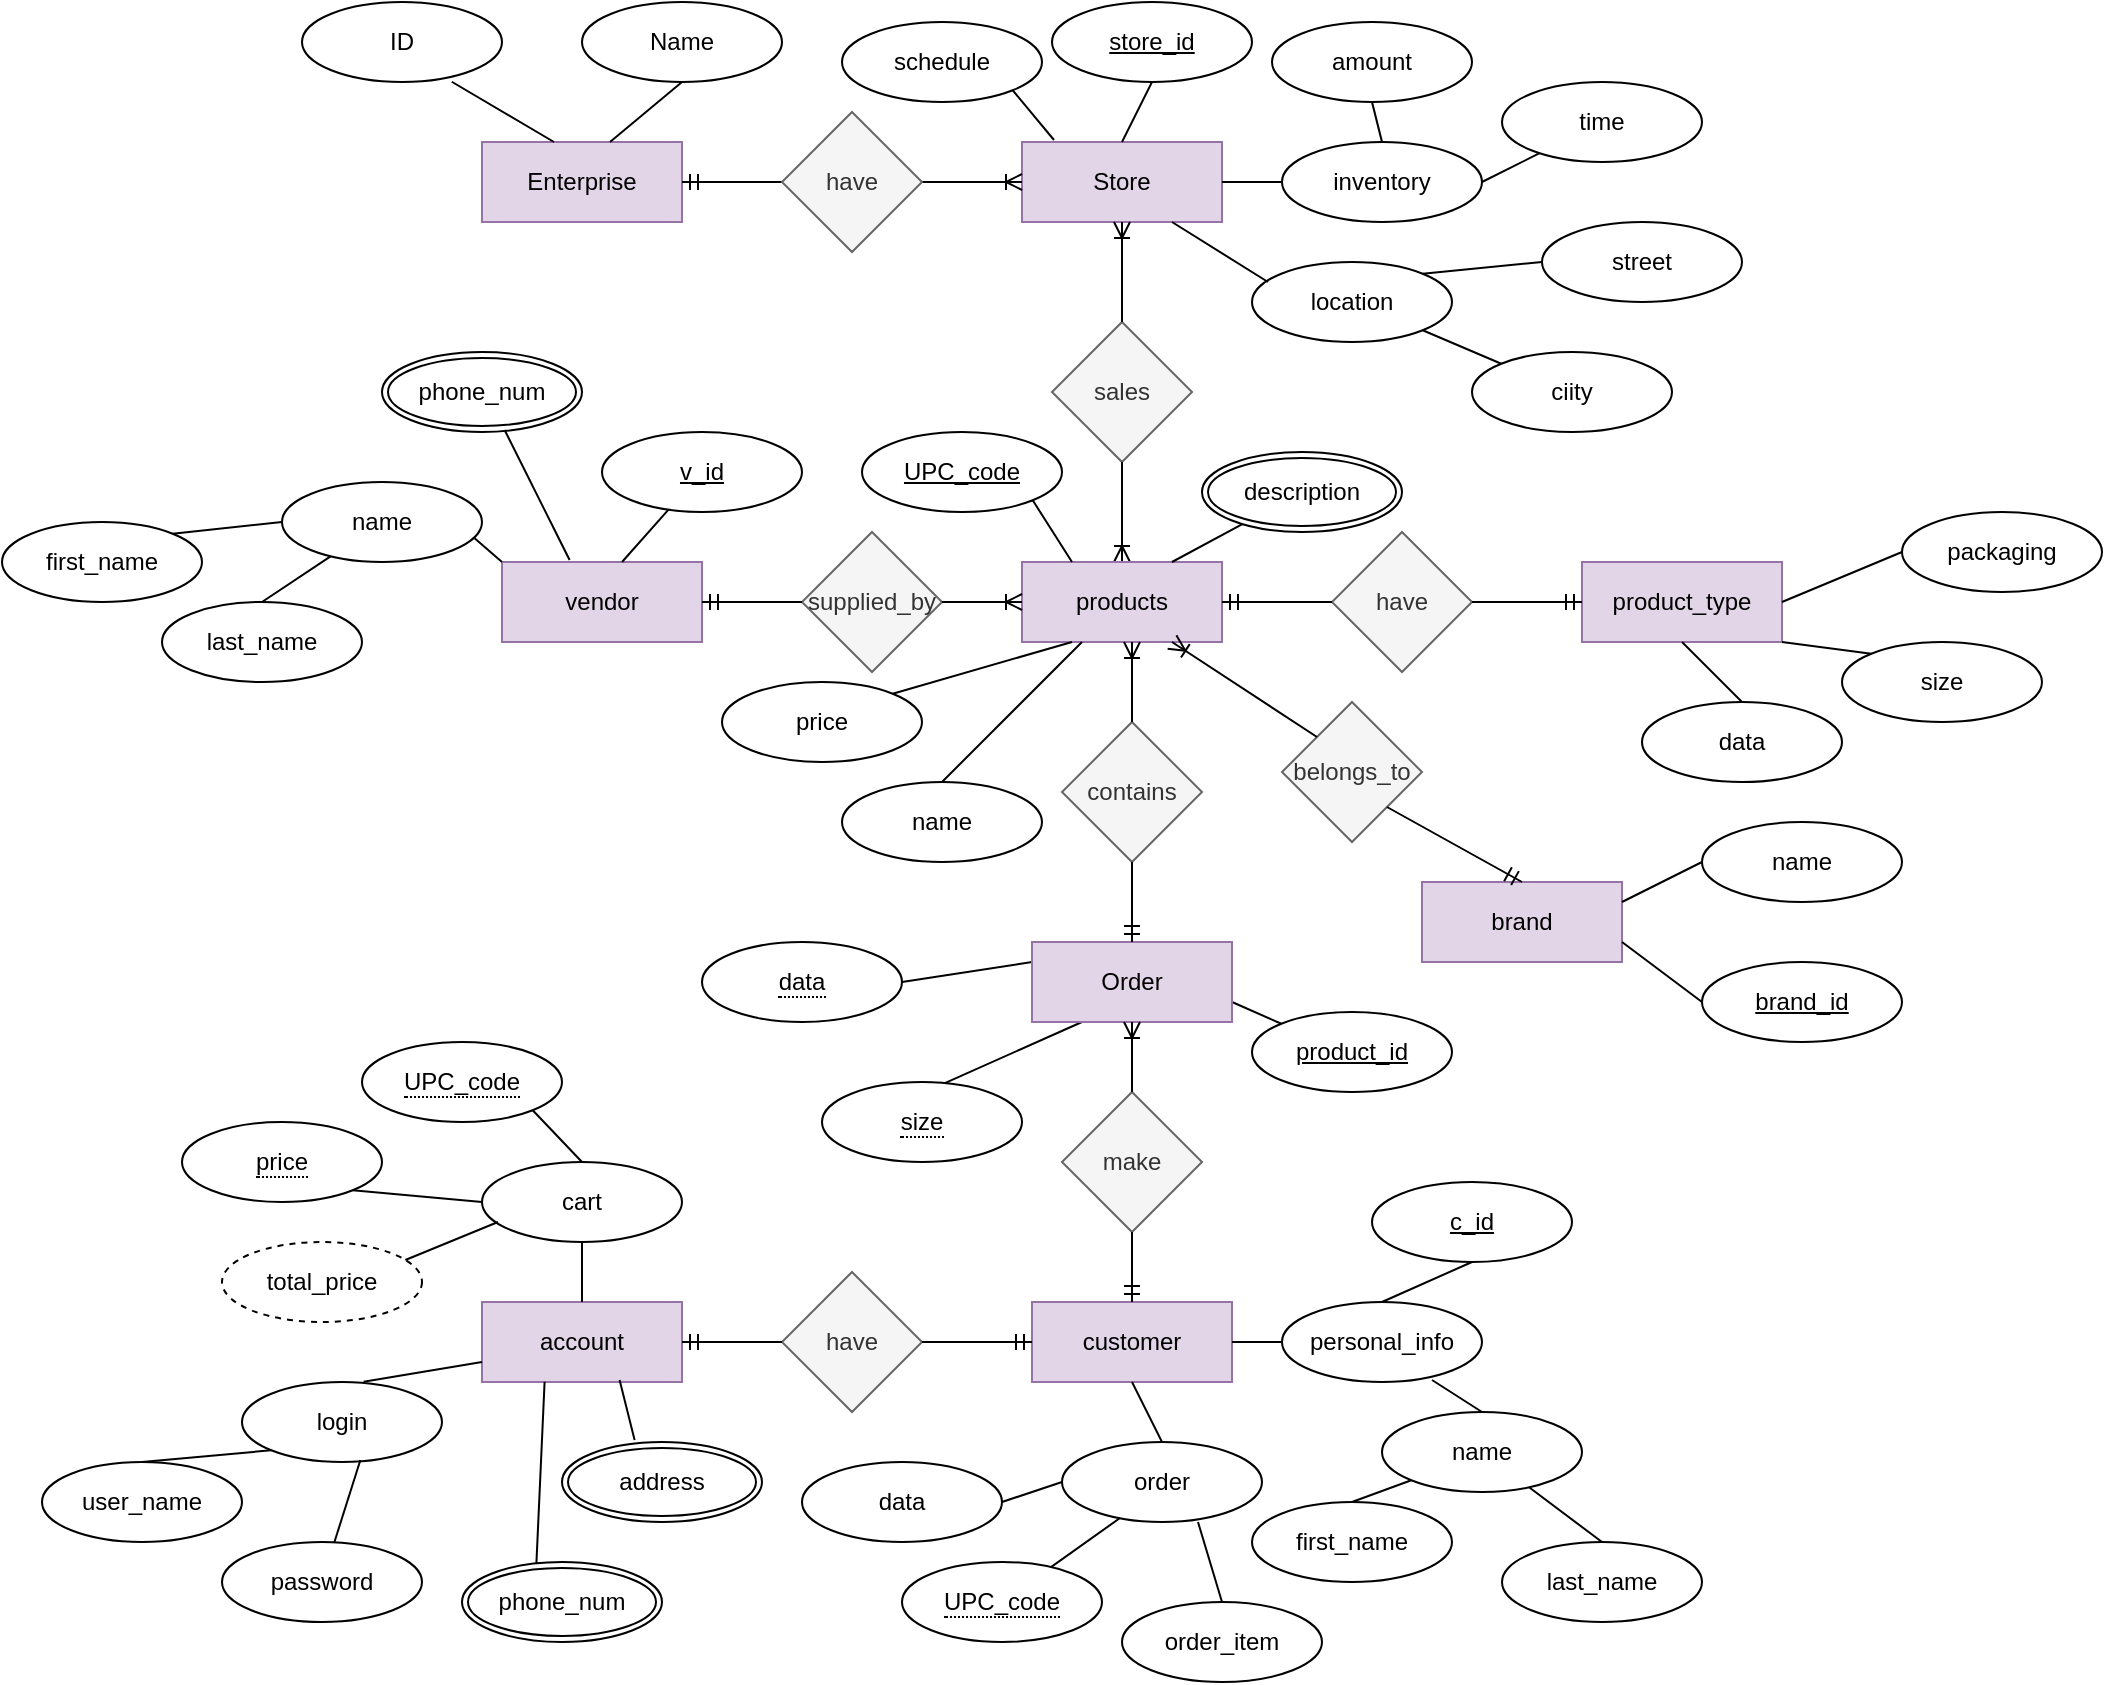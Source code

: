 <mxfile version="15.5.8" type="github">
  <diagram id="2LejuE4Ry1tqAmUR8zdP" name="Page-1">
    <mxGraphModel dx="2958" dy="1736" grid="1" gridSize="10" guides="1" tooltips="1" connect="1" arrows="1" fold="1" page="1" pageScale="1" pageWidth="827" pageHeight="1169" math="0" shadow="0">
      <root>
        <mxCell id="0" />
        <mxCell id="1" parent="0" />
        <mxCell id="xzVIvEEl9TF7IDXQ0Tu6-1" value="Enterprise" style="whiteSpace=wrap;html=1;align=center;rounded=0;sketch=0;fillColor=#e1d5e7;strokeColor=#9673a6;" parent="1" vertex="1">
          <mxGeometry x="-630" y="-440" width="100" height="40" as="geometry" />
        </mxCell>
        <mxCell id="xzVIvEEl9TF7IDXQ0Tu6-2" value="Name" style="ellipse;whiteSpace=wrap;html=1;align=center;rounded=0;sketch=0;" parent="1" vertex="1">
          <mxGeometry x="-580" y="-510" width="100" height="40" as="geometry" />
        </mxCell>
        <mxCell id="xzVIvEEl9TF7IDXQ0Tu6-4" value="" style="endArrow=none;html=1;rounded=0;sketch=0;curved=0;exitX=0.5;exitY=1;exitDx=0;exitDy=0;entryX=0.64;entryY=0;entryDx=0;entryDy=0;entryPerimeter=0;" parent="1" source="xzVIvEEl9TF7IDXQ0Tu6-2" target="xzVIvEEl9TF7IDXQ0Tu6-1" edge="1">
          <mxGeometry relative="1" as="geometry">
            <mxPoint x="-500" y="-230" as="sourcePoint" />
            <mxPoint x="-340" y="-230" as="targetPoint" />
          </mxGeometry>
        </mxCell>
        <mxCell id="xzVIvEEl9TF7IDXQ0Tu6-5" value="" style="endArrow=none;html=1;rounded=0;sketch=0;curved=0;exitX=0.749;exitY=0.997;exitDx=0;exitDy=0;entryX=0.36;entryY=0;entryDx=0;entryDy=0;entryPerimeter=0;exitPerimeter=0;" parent="1" source="QUl2qDK14BslLYMWupiQ-7" target="xzVIvEEl9TF7IDXQ0Tu6-1" edge="1">
          <mxGeometry relative="1" as="geometry">
            <mxPoint x="-650" y="-460" as="sourcePoint" />
            <mxPoint x="-340" y="-230" as="targetPoint" />
          </mxGeometry>
        </mxCell>
        <mxCell id="xzVIvEEl9TF7IDXQ0Tu6-6" value="Store" style="whiteSpace=wrap;html=1;align=center;rounded=0;sketch=0;fillColor=#e1d5e7;strokeColor=#9673a6;" parent="1" vertex="1">
          <mxGeometry x="-360" y="-440" width="100" height="40" as="geometry" />
        </mxCell>
        <mxCell id="xzVIvEEl9TF7IDXQ0Tu6-7" value="" style="fontSize=12;html=1;endArrow=ERmandOne;rounded=1;sketch=0;exitX=0;exitY=0.5;exitDx=0;exitDy=0;entryX=1;entryY=0.5;entryDx=0;entryDy=0;" parent="1" source="xzVIvEEl9TF7IDXQ0Tu6-9" target="xzVIvEEl9TF7IDXQ0Tu6-1" edge="1">
          <mxGeometry width="100" height="100" relative="1" as="geometry">
            <mxPoint x="-470" y="-180" as="sourcePoint" />
            <mxPoint x="-530" y="-380" as="targetPoint" />
          </mxGeometry>
        </mxCell>
        <mxCell id="xzVIvEEl9TF7IDXQ0Tu6-8" value="" style="fontSize=12;html=1;endArrow=ERoneToMany;rounded=1;sketch=0;entryX=0;entryY=0.5;entryDx=0;entryDy=0;exitX=1;exitY=0.5;exitDx=0;exitDy=0;" parent="1" source="xzVIvEEl9TF7IDXQ0Tu6-9" target="xzVIvEEl9TF7IDXQ0Tu6-6" edge="1">
          <mxGeometry width="100" height="100" relative="1" as="geometry">
            <mxPoint x="-520" y="-280" as="sourcePoint" />
            <mxPoint x="-420" y="-380" as="targetPoint" />
          </mxGeometry>
        </mxCell>
        <mxCell id="xzVIvEEl9TF7IDXQ0Tu6-9" value="have" style="rhombus;whiteSpace=wrap;html=1;rounded=0;sketch=0;fillColor=#f5f5f5;fontColor=#333333;strokeColor=#666666;" parent="1" vertex="1">
          <mxGeometry x="-480" y="-455" width="70" height="70" as="geometry" />
        </mxCell>
        <mxCell id="xzVIvEEl9TF7IDXQ0Tu6-12" value="schedule" style="ellipse;whiteSpace=wrap;html=1;align=center;rounded=0;sketch=0;" parent="1" vertex="1">
          <mxGeometry x="-450" y="-500" width="100" height="40" as="geometry" />
        </mxCell>
        <mxCell id="xzVIvEEl9TF7IDXQ0Tu6-13" value="location" style="ellipse;whiteSpace=wrap;html=1;align=center;rounded=0;sketch=0;" parent="1" vertex="1">
          <mxGeometry x="-245" y="-380" width="100" height="40" as="geometry" />
        </mxCell>
        <mxCell id="xzVIvEEl9TF7IDXQ0Tu6-14" value="inventory" style="ellipse;whiteSpace=wrap;html=1;align=center;rounded=0;sketch=0;" parent="1" vertex="1">
          <mxGeometry x="-230" y="-440" width="100" height="40" as="geometry" />
        </mxCell>
        <mxCell id="xzVIvEEl9TF7IDXQ0Tu6-15" value="ciity" style="ellipse;whiteSpace=wrap;html=1;align=center;rounded=0;sketch=0;" parent="1" vertex="1">
          <mxGeometry x="-135" y="-335" width="100" height="40" as="geometry" />
        </mxCell>
        <mxCell id="xzVIvEEl9TF7IDXQ0Tu6-16" value="street" style="ellipse;whiteSpace=wrap;html=1;align=center;rounded=0;sketch=0;" parent="1" vertex="1">
          <mxGeometry x="-100" y="-400" width="100" height="40" as="geometry" />
        </mxCell>
        <mxCell id="xzVIvEEl9TF7IDXQ0Tu6-17" value="" style="endArrow=none;html=1;rounded=0;sketch=0;exitX=1;exitY=1;exitDx=0;exitDy=0;entryX=0;entryY=0;entryDx=0;entryDy=0;" parent="1" source="xzVIvEEl9TF7IDXQ0Tu6-13" target="xzVIvEEl9TF7IDXQ0Tu6-15" edge="1">
          <mxGeometry relative="1" as="geometry">
            <mxPoint x="-70" y="-350" as="sourcePoint" />
            <mxPoint x="90" y="-350" as="targetPoint" />
          </mxGeometry>
        </mxCell>
        <mxCell id="xzVIvEEl9TF7IDXQ0Tu6-20" value="amount" style="ellipse;whiteSpace=wrap;html=1;align=center;rounded=0;sketch=0;" parent="1" vertex="1">
          <mxGeometry x="-235" y="-500" width="100" height="40" as="geometry" />
        </mxCell>
        <mxCell id="xzVIvEEl9TF7IDXQ0Tu6-21" value="time" style="ellipse;whiteSpace=wrap;html=1;align=center;rounded=0;sketch=0;" parent="1" vertex="1">
          <mxGeometry x="-120" y="-470" width="100" height="40" as="geometry" />
        </mxCell>
        <mxCell id="xzVIvEEl9TF7IDXQ0Tu6-23" value="" style="endArrow=none;html=1;rounded=0;sketch=0;entryX=0.16;entryY=-0.025;entryDx=0;entryDy=0;exitX=1;exitY=1;exitDx=0;exitDy=0;entryPerimeter=0;" parent="1" source="xzVIvEEl9TF7IDXQ0Tu6-12" target="xzVIvEEl9TF7IDXQ0Tu6-6" edge="1">
          <mxGeometry relative="1" as="geometry">
            <mxPoint x="-270" y="-360" as="sourcePoint" />
            <mxPoint x="-120" y="-360" as="targetPoint" />
          </mxGeometry>
        </mxCell>
        <mxCell id="xzVIvEEl9TF7IDXQ0Tu6-25" value="" style="endArrow=none;html=1;rounded=0;sketch=0;exitX=1;exitY=0.5;exitDx=0;exitDy=0;" parent="1" source="xzVIvEEl9TF7IDXQ0Tu6-14" target="xzVIvEEl9TF7IDXQ0Tu6-21" edge="1">
          <mxGeometry relative="1" as="geometry">
            <mxPoint x="-70" y="-350" as="sourcePoint" />
            <mxPoint x="90" y="-350" as="targetPoint" />
          </mxGeometry>
        </mxCell>
        <mxCell id="xzVIvEEl9TF7IDXQ0Tu6-26" value="" style="endArrow=none;html=1;rounded=0;sketch=0;exitX=0.5;exitY=0;exitDx=0;exitDy=0;entryX=0.5;entryY=1;entryDx=0;entryDy=0;" parent="1" source="xzVIvEEl9TF7IDXQ0Tu6-14" target="xzVIvEEl9TF7IDXQ0Tu6-20" edge="1">
          <mxGeometry relative="1" as="geometry">
            <mxPoint x="-70" y="-350" as="sourcePoint" />
            <mxPoint x="-110" y="-304" as="targetPoint" />
          </mxGeometry>
        </mxCell>
        <mxCell id="xzVIvEEl9TF7IDXQ0Tu6-29" value="" style="endArrow=none;html=1;rounded=0;sketch=0;exitX=0.5;exitY=0;exitDx=0;exitDy=0;entryX=0.5;entryY=1;entryDx=0;entryDy=0;" parent="1" source="xzVIvEEl9TF7IDXQ0Tu6-6" target="xzVIvEEl9TF7IDXQ0Tu6-51" edge="1">
          <mxGeometry relative="1" as="geometry">
            <mxPoint x="-60.005" y="-447.072" as="sourcePoint" />
            <mxPoint x="-300" y="-470" as="targetPoint" />
          </mxGeometry>
        </mxCell>
        <mxCell id="xzVIvEEl9TF7IDXQ0Tu6-32" value="" style="endArrow=none;html=1;rounded=0;sketch=0;exitX=1;exitY=0.5;exitDx=0;exitDy=0;entryX=0;entryY=0.5;entryDx=0;entryDy=0;" parent="1" source="xzVIvEEl9TF7IDXQ0Tu6-6" target="xzVIvEEl9TF7IDXQ0Tu6-14" edge="1">
          <mxGeometry relative="1" as="geometry">
            <mxPoint x="-490" y="-300" as="sourcePoint" />
            <mxPoint x="-330" y="-300" as="targetPoint" />
          </mxGeometry>
        </mxCell>
        <mxCell id="xzVIvEEl9TF7IDXQ0Tu6-34" value="" style="endArrow=none;html=1;rounded=0;sketch=0;entryX=0;entryY=0.5;entryDx=0;entryDy=0;exitX=1;exitY=0;exitDx=0;exitDy=0;" parent="1" source="xzVIvEEl9TF7IDXQ0Tu6-13" target="xzVIvEEl9TF7IDXQ0Tu6-16" edge="1">
          <mxGeometry relative="1" as="geometry">
            <mxPoint x="-480" y="-290" as="sourcePoint" />
            <mxPoint x="-320" y="-290" as="targetPoint" />
          </mxGeometry>
        </mxCell>
        <mxCell id="xzVIvEEl9TF7IDXQ0Tu6-35" value="" style="endArrow=none;html=1;rounded=0;sketch=0;entryX=0.08;entryY=0.25;entryDx=0;entryDy=0;entryPerimeter=0;exitX=0.75;exitY=1;exitDx=0;exitDy=0;" parent="1" source="xzVIvEEl9TF7IDXQ0Tu6-6" target="xzVIvEEl9TF7IDXQ0Tu6-13" edge="1">
          <mxGeometry relative="1" as="geometry">
            <mxPoint x="-470" y="-280" as="sourcePoint" />
            <mxPoint x="-310" y="-280" as="targetPoint" />
          </mxGeometry>
        </mxCell>
        <mxCell id="xzVIvEEl9TF7IDXQ0Tu6-38" value="sales" style="rhombus;whiteSpace=wrap;html=1;rounded=0;sketch=0;fillColor=#f5f5f5;fontColor=#333333;strokeColor=#666666;" parent="1" vertex="1">
          <mxGeometry x="-345" y="-350" width="70" height="70" as="geometry" />
        </mxCell>
        <mxCell id="xzVIvEEl9TF7IDXQ0Tu6-42" value="" style="fontSize=12;html=1;endArrow=ERoneToMany;rounded=1;sketch=0;entryX=0.5;entryY=1;entryDx=0;entryDy=0;exitX=0.5;exitY=0;exitDx=0;exitDy=0;" parent="1" source="xzVIvEEl9TF7IDXQ0Tu6-38" target="xzVIvEEl9TF7IDXQ0Tu6-6" edge="1">
          <mxGeometry width="100" height="100" relative="1" as="geometry">
            <mxPoint x="-420" y="-410" as="sourcePoint" />
            <mxPoint x="-350" y="-410" as="targetPoint" />
          </mxGeometry>
        </mxCell>
        <mxCell id="xzVIvEEl9TF7IDXQ0Tu6-43" value="" style="fontSize=12;html=1;endArrow=ERoneToMany;rounded=1;sketch=0;exitX=0.5;exitY=1;exitDx=0;exitDy=0;" parent="1" source="xzVIvEEl9TF7IDXQ0Tu6-38" target="xzVIvEEl9TF7IDXQ0Tu6-44" edge="1">
          <mxGeometry width="100" height="100" relative="1" as="geometry">
            <mxPoint x="-300" y="-330" as="sourcePoint" />
            <mxPoint x="-310" y="-200" as="targetPoint" />
          </mxGeometry>
        </mxCell>
        <mxCell id="xzVIvEEl9TF7IDXQ0Tu6-44" value="products" style="whiteSpace=wrap;html=1;align=center;rounded=0;sketch=0;fillColor=#e1d5e7;strokeColor=#9673a6;" parent="1" vertex="1">
          <mxGeometry x="-360" y="-230" width="100" height="40" as="geometry" />
        </mxCell>
        <mxCell id="xzVIvEEl9TF7IDXQ0Tu6-45" value="have" style="rhombus;whiteSpace=wrap;html=1;rounded=0;sketch=0;fillColor=#f5f5f5;fontColor=#333333;strokeColor=#666666;" parent="1" vertex="1">
          <mxGeometry x="-205" y="-245" width="70" height="70" as="geometry" />
        </mxCell>
        <mxCell id="xzVIvEEl9TF7IDXQ0Tu6-46" value="product_type" style="whiteSpace=wrap;html=1;align=center;rounded=0;sketch=0;fillColor=#e1d5e7;strokeColor=#9673a6;" parent="1" vertex="1">
          <mxGeometry x="-80" y="-230" width="100" height="40" as="geometry" />
        </mxCell>
        <mxCell id="xzVIvEEl9TF7IDXQ0Tu6-47" value="" style="fontSize=12;html=1;endArrow=ERmandOne;rounded=1;sketch=0;exitX=1;exitY=0.5;exitDx=0;exitDy=0;entryX=0;entryY=0.5;entryDx=0;entryDy=0;" parent="1" source="xzVIvEEl9TF7IDXQ0Tu6-45" target="xzVIvEEl9TF7IDXQ0Tu6-46" edge="1">
          <mxGeometry width="100" height="100" relative="1" as="geometry">
            <mxPoint x="-135" y="-130" as="sourcePoint" />
            <mxPoint x="-205" y="-130" as="targetPoint" />
          </mxGeometry>
        </mxCell>
        <mxCell id="xzVIvEEl9TF7IDXQ0Tu6-48" value="" style="fontSize=12;html=1;endArrow=ERmandOne;rounded=1;sketch=0;entryX=1;entryY=0.5;entryDx=0;entryDy=0;exitX=0;exitY=0.5;exitDx=0;exitDy=0;" parent="1" source="xzVIvEEl9TF7IDXQ0Tu6-45" target="xzVIvEEl9TF7IDXQ0Tu6-44" edge="1">
          <mxGeometry width="100" height="100" relative="1" as="geometry">
            <mxPoint x="-210" y="-210" as="sourcePoint" />
            <mxPoint x="-550" y="-400" as="targetPoint" />
          </mxGeometry>
        </mxCell>
        <mxCell id="xzVIvEEl9TF7IDXQ0Tu6-49" value="vendor" style="whiteSpace=wrap;html=1;align=center;rounded=0;sketch=0;fillColor=#e1d5e7;strokeColor=#9673a6;" parent="1" vertex="1">
          <mxGeometry x="-620" y="-230" width="100" height="40" as="geometry" />
        </mxCell>
        <mxCell id="xzVIvEEl9TF7IDXQ0Tu6-50" value="customer" style="whiteSpace=wrap;html=1;align=center;rounded=0;sketch=0;fillColor=#e1d5e7;strokeColor=#9673a6;" parent="1" vertex="1">
          <mxGeometry x="-355" y="140" width="100" height="40" as="geometry" />
        </mxCell>
        <mxCell id="xzVIvEEl9TF7IDXQ0Tu6-51" value="store_id" style="ellipse;whiteSpace=wrap;html=1;align=center;fontStyle=4;rounded=0;sketch=0;" parent="1" vertex="1">
          <mxGeometry x="-345" y="-510" width="100" height="40" as="geometry" />
        </mxCell>
        <mxCell id="xzVIvEEl9TF7IDXQ0Tu6-52" value="brand" style="whiteSpace=wrap;html=1;align=center;rounded=0;sketch=0;fillColor=#e1d5e7;strokeColor=#9673a6;" parent="1" vertex="1">
          <mxGeometry x="-160" y="-70" width="100" height="40" as="geometry" />
        </mxCell>
        <mxCell id="xzVIvEEl9TF7IDXQ0Tu6-53" value="account" style="whiteSpace=wrap;html=1;align=center;rounded=0;sketch=0;fillColor=#e1d5e7;strokeColor=#9673a6;" parent="1" vertex="1">
          <mxGeometry x="-630" y="140" width="100" height="40" as="geometry" />
        </mxCell>
        <mxCell id="xzVIvEEl9TF7IDXQ0Tu6-55" value="belongs_to" style="rhombus;whiteSpace=wrap;html=1;rounded=0;sketch=0;fillColor=#f5f5f5;fontColor=#333333;strokeColor=#666666;" parent="1" vertex="1">
          <mxGeometry x="-230" y="-160" width="70" height="70" as="geometry" />
        </mxCell>
        <mxCell id="xzVIvEEl9TF7IDXQ0Tu6-56" value="" style="fontSize=12;html=1;endArrow=ERmandOne;rounded=1;sketch=0;entryX=0.5;entryY=0;entryDx=0;entryDy=0;exitX=1;exitY=1;exitDx=0;exitDy=0;" parent="1" target="xzVIvEEl9TF7IDXQ0Tu6-52" edge="1" source="xzVIvEEl9TF7IDXQ0Tu6-55">
          <mxGeometry width="100" height="100" relative="1" as="geometry">
            <mxPoint x="-90" y="-110" as="sourcePoint" />
            <mxPoint x="-250" y="-200" as="targetPoint" />
          </mxGeometry>
        </mxCell>
        <mxCell id="xzVIvEEl9TF7IDXQ0Tu6-58" value="" style="fontSize=12;html=1;endArrow=ERoneToMany;rounded=1;sketch=0;exitX=0;exitY=0;exitDx=0;exitDy=0;entryX=0.75;entryY=1;entryDx=0;entryDy=0;" parent="1" source="xzVIvEEl9TF7IDXQ0Tu6-55" target="xzVIvEEl9TF7IDXQ0Tu6-44" edge="1">
          <mxGeometry width="100" height="100" relative="1" as="geometry">
            <mxPoint x="-300" y="-270" as="sourcePoint" />
            <mxPoint x="-280" y="-180" as="targetPoint" />
          </mxGeometry>
        </mxCell>
        <mxCell id="xzVIvEEl9TF7IDXQ0Tu6-61" value="name" style="ellipse;whiteSpace=wrap;html=1;align=center;rounded=0;sketch=0;" parent="1" vertex="1">
          <mxGeometry x="-20" y="-100" width="100" height="40" as="geometry" />
        </mxCell>
        <mxCell id="xzVIvEEl9TF7IDXQ0Tu6-63" value="brand_id" style="ellipse;whiteSpace=wrap;html=1;align=center;fontStyle=4;rounded=0;sketch=0;" parent="1" vertex="1">
          <mxGeometry x="-20" y="-30" width="100" height="40" as="geometry" />
        </mxCell>
        <mxCell id="xzVIvEEl9TF7IDXQ0Tu6-67" value="" style="endArrow=none;html=1;rounded=0;sketch=0;exitX=1;exitY=0.25;exitDx=0;exitDy=0;entryX=0;entryY=0.5;entryDx=0;entryDy=0;" parent="1" source="xzVIvEEl9TF7IDXQ0Tu6-52" target="xzVIvEEl9TF7IDXQ0Tu6-61" edge="1">
          <mxGeometry relative="1" as="geometry">
            <mxPoint x="-139.645" y="-325.858" as="sourcePoint" />
            <mxPoint x="-100.355" y="-309.142" as="targetPoint" />
          </mxGeometry>
        </mxCell>
        <mxCell id="xzVIvEEl9TF7IDXQ0Tu6-69" value="" style="endArrow=none;html=1;rounded=0;sketch=0;exitX=1;exitY=0.75;exitDx=0;exitDy=0;entryX=0;entryY=0.5;entryDx=0;entryDy=0;" parent="1" source="xzVIvEEl9TF7IDXQ0Tu6-52" target="xzVIvEEl9TF7IDXQ0Tu6-63" edge="1">
          <mxGeometry relative="1" as="geometry">
            <mxPoint x="-119.645" y="-305.858" as="sourcePoint" />
            <mxPoint x="-80.355" y="-289.142" as="targetPoint" />
          </mxGeometry>
        </mxCell>
        <mxCell id="xzVIvEEl9TF7IDXQ0Tu6-76" value="&lt;span style=&quot;border-bottom: 1px dotted&quot;&gt;data&lt;/span&gt;" style="ellipse;whiteSpace=wrap;html=1;align=center;rounded=0;sketch=0;" parent="1" vertex="1">
          <mxGeometry x="-520" y="-40" width="100" height="40" as="geometry" />
        </mxCell>
        <mxCell id="xzVIvEEl9TF7IDXQ0Tu6-77" style="edgeStyle=none;rounded=1;sketch=0;orthogonalLoop=1;jettySize=auto;html=1;exitX=0.5;exitY=0;exitDx=0;exitDy=0;" parent="1" edge="1">
          <mxGeometry relative="1" as="geometry">
            <mxPoint x="50" y="230" as="sourcePoint" />
            <mxPoint x="50" y="230" as="targetPoint" />
          </mxGeometry>
        </mxCell>
        <mxCell id="xzVIvEEl9TF7IDXQ0Tu6-78" value="product_id" style="ellipse;whiteSpace=wrap;html=1;align=center;fontStyle=4;rounded=0;sketch=0;" parent="1" vertex="1">
          <mxGeometry x="-245" y="-5" width="100" height="40" as="geometry" />
        </mxCell>
        <mxCell id="xzVIvEEl9TF7IDXQ0Tu6-79" value="" style="endArrow=none;html=1;rounded=0;sketch=0;exitX=0;exitY=0.25;exitDx=0;exitDy=0;entryX=1;entryY=0.5;entryDx=0;entryDy=0;" parent="1" source="79jFcJcjAaKyGkSyNmCX-1" target="xzVIvEEl9TF7IDXQ0Tu6-76" edge="1">
          <mxGeometry relative="1" as="geometry">
            <mxPoint x="117" y="145" as="sourcePoint" />
            <mxPoint x="-170.355" y="280.858" as="targetPoint" />
          </mxGeometry>
        </mxCell>
        <mxCell id="xzVIvEEl9TF7IDXQ0Tu6-80" value="" style="endArrow=none;html=1;rounded=0;sketch=0;exitX=0.25;exitY=1;exitDx=0;exitDy=0;entryX=0.603;entryY=0.026;entryDx=0;entryDy=0;entryPerimeter=0;" parent="1" source="79jFcJcjAaKyGkSyNmCX-1" target="xzVIvEEl9TF7IDXQ0Tu6-82" edge="1">
          <mxGeometry relative="1" as="geometry">
            <mxPoint x="140" y="160" as="sourcePoint" />
            <mxPoint y="250" as="targetPoint" />
          </mxGeometry>
        </mxCell>
        <mxCell id="xzVIvEEl9TF7IDXQ0Tu6-81" value="" style="endArrow=none;html=1;rounded=0;sketch=0;entryX=0;entryY=0;entryDx=0;entryDy=0;exitX=1;exitY=0.75;exitDx=0;exitDy=0;" parent="1" source="79jFcJcjAaKyGkSyNmCX-1" target="xzVIvEEl9TF7IDXQ0Tu6-78" edge="1">
          <mxGeometry relative="1" as="geometry">
            <mxPoint x="123.941" y="174.686" as="sourcePoint" />
            <mxPoint x="-150.355" y="300.858" as="targetPoint" />
          </mxGeometry>
        </mxCell>
        <mxCell id="xzVIvEEl9TF7IDXQ0Tu6-82" value="&lt;span style=&quot;border-bottom: 1px dotted&quot;&gt;size&lt;/span&gt;" style="ellipse;whiteSpace=wrap;html=1;align=center;rounded=0;sketch=0;" parent="1" vertex="1">
          <mxGeometry x="-460" y="30" width="100" height="40" as="geometry" />
        </mxCell>
        <mxCell id="xzVIvEEl9TF7IDXQ0Tu6-84" value="size" style="ellipse;whiteSpace=wrap;html=1;align=center;rounded=0;sketch=0;" parent="1" vertex="1">
          <mxGeometry x="50" y="-190" width="100" height="40" as="geometry" />
        </mxCell>
        <mxCell id="xzVIvEEl9TF7IDXQ0Tu6-85" value="" style="endArrow=none;html=1;rounded=0;sketch=0;exitX=1;exitY=1;exitDx=0;exitDy=0;entryX=0;entryY=0;entryDx=0;entryDy=0;" parent="1" source="xzVIvEEl9TF7IDXQ0Tu6-46" target="xzVIvEEl9TF7IDXQ0Tu6-84" edge="1">
          <mxGeometry relative="1" as="geometry">
            <mxPoint x="-59.645" y="-245.858" as="sourcePoint" />
            <mxPoint x="-20.355" y="-229.142" as="targetPoint" />
          </mxGeometry>
        </mxCell>
        <mxCell id="xzVIvEEl9TF7IDXQ0Tu6-86" value="packaging" style="ellipse;whiteSpace=wrap;html=1;align=center;rounded=0;sketch=0;" parent="1" vertex="1">
          <mxGeometry x="80" y="-255" width="100" height="40" as="geometry" />
        </mxCell>
        <mxCell id="xzVIvEEl9TF7IDXQ0Tu6-87" value="" style="endArrow=none;html=1;rounded=0;sketch=0;exitX=1;exitY=0.5;exitDx=0;exitDy=0;entryX=0;entryY=0.5;entryDx=0;entryDy=0;" parent="1" source="xzVIvEEl9TF7IDXQ0Tu6-46" target="xzVIvEEl9TF7IDXQ0Tu6-86" edge="1">
          <mxGeometry relative="1" as="geometry">
            <mxPoint x="-49.645" y="-235.858" as="sourcePoint" />
            <mxPoint x="-10.355" y="-219.142" as="targetPoint" />
          </mxGeometry>
        </mxCell>
        <mxCell id="xzVIvEEl9TF7IDXQ0Tu6-88" value="name" style="ellipse;whiteSpace=wrap;html=1;align=center;rounded=0;sketch=0;direction=west;" parent="1" vertex="1">
          <mxGeometry x="-450" y="-120" width="100" height="40" as="geometry" />
        </mxCell>
        <mxCell id="xzVIvEEl9TF7IDXQ0Tu6-89" value="" style="endArrow=none;html=1;rounded=0;sketch=0;entryX=0.5;entryY=1;entryDx=0;entryDy=0;" parent="1" target="xzVIvEEl9TF7IDXQ0Tu6-88" edge="1">
          <mxGeometry relative="1" as="geometry">
            <mxPoint x="-330" y="-190" as="sourcePoint" />
            <mxPoint x="-0.355" y="-209.142" as="targetPoint" />
          </mxGeometry>
        </mxCell>
        <mxCell id="xzVIvEEl9TF7IDXQ0Tu6-90" value="description" style="ellipse;shape=doubleEllipse;margin=3;whiteSpace=wrap;html=1;align=center;rounded=0;sketch=0;" parent="1" vertex="1">
          <mxGeometry x="-270" y="-285" width="100" height="40" as="geometry" />
        </mxCell>
        <mxCell id="xzVIvEEl9TF7IDXQ0Tu6-92" value="" style="endArrow=none;html=1;rounded=0;sketch=0;exitX=0.75;exitY=0;exitDx=0;exitDy=0;" parent="1" source="xzVIvEEl9TF7IDXQ0Tu6-44" target="xzVIvEEl9TF7IDXQ0Tu6-90" edge="1">
          <mxGeometry relative="1" as="geometry">
            <mxPoint x="-29.645" y="-215.858" as="sourcePoint" />
            <mxPoint x="9.645" y="-199.142" as="targetPoint" />
          </mxGeometry>
        </mxCell>
        <mxCell id="xzVIvEEl9TF7IDXQ0Tu6-93" value="make" style="rhombus;whiteSpace=wrap;html=1;rounded=0;sketch=0;fillColor=#f5f5f5;fontColor=#333333;strokeColor=#666666;" parent="1" vertex="1">
          <mxGeometry x="-340" y="35" width="70" height="70" as="geometry" />
        </mxCell>
        <mxCell id="xzVIvEEl9TF7IDXQ0Tu6-94" value="" style="fontSize=12;html=1;endArrow=ERmandOne;rounded=1;sketch=0;entryX=0.5;entryY=0;entryDx=0;entryDy=0;exitX=0.5;exitY=1;exitDx=0;exitDy=0;" parent="1" source="xzVIvEEl9TF7IDXQ0Tu6-93" target="xzVIvEEl9TF7IDXQ0Tu6-50" edge="1">
          <mxGeometry width="100" height="100" relative="1" as="geometry">
            <mxPoint x="-195" y="-200" as="sourcePoint" />
            <mxPoint x="-250" y="-200" as="targetPoint" />
          </mxGeometry>
        </mxCell>
        <mxCell id="xzVIvEEl9TF7IDXQ0Tu6-96" value="have" style="rhombus;whiteSpace=wrap;html=1;rounded=0;sketch=0;fillColor=#f5f5f5;fontColor=#333333;strokeColor=#666666;" parent="1" vertex="1">
          <mxGeometry x="-480" y="125" width="70" height="70" as="geometry" />
        </mxCell>
        <mxCell id="xzVIvEEl9TF7IDXQ0Tu6-97" value="" style="fontSize=12;html=1;endArrow=ERmandOne;rounded=1;sketch=0;exitX=1;exitY=0.5;exitDx=0;exitDy=0;entryX=0;entryY=0.5;entryDx=0;entryDy=0;" parent="1" source="xzVIvEEl9TF7IDXQ0Tu6-96" target="xzVIvEEl9TF7IDXQ0Tu6-50" edge="1">
          <mxGeometry width="100" height="100" relative="1" as="geometry">
            <mxPoint x="-125" y="-200" as="sourcePoint" />
            <mxPoint x="-70" y="-200" as="targetPoint" />
          </mxGeometry>
        </mxCell>
        <mxCell id="xzVIvEEl9TF7IDXQ0Tu6-98" value="" style="fontSize=12;html=1;endArrow=ERmandOne;rounded=1;sketch=0;exitX=0;exitY=0.5;exitDx=0;exitDy=0;entryX=1;entryY=0.5;entryDx=0;entryDy=0;" parent="1" source="xzVIvEEl9TF7IDXQ0Tu6-96" target="xzVIvEEl9TF7IDXQ0Tu6-53" edge="1">
          <mxGeometry width="100" height="100" relative="1" as="geometry">
            <mxPoint x="-125" y="-200" as="sourcePoint" />
            <mxPoint x="-70" y="-200" as="targetPoint" />
          </mxGeometry>
        </mxCell>
        <mxCell id="xzVIvEEl9TF7IDXQ0Tu6-100" value="c_id" style="ellipse;whiteSpace=wrap;html=1;align=center;fontStyle=4;rounded=0;sketch=0;" parent="1" vertex="1">
          <mxGeometry x="-185" y="80" width="100" height="40" as="geometry" />
        </mxCell>
        <mxCell id="xzVIvEEl9TF7IDXQ0Tu6-103" value="personal_info" style="ellipse;whiteSpace=wrap;html=1;align=center;rounded=0;sketch=0;" parent="1" vertex="1">
          <mxGeometry x="-230" y="140" width="100" height="40" as="geometry" />
        </mxCell>
        <mxCell id="xzVIvEEl9TF7IDXQ0Tu6-104" value="" style="endArrow=none;html=1;rounded=0;sketch=0;exitX=1;exitY=0.5;exitDx=0;exitDy=0;entryX=0;entryY=0.5;entryDx=0;entryDy=0;" parent="1" source="xzVIvEEl9TF7IDXQ0Tu6-50" target="xzVIvEEl9TF7IDXQ0Tu6-103" edge="1">
          <mxGeometry relative="1" as="geometry">
            <mxPoint x="-275" y="-170" as="sourcePoint" />
            <mxPoint x="-225.355" y="-144.142" as="targetPoint" />
          </mxGeometry>
        </mxCell>
        <mxCell id="xzVIvEEl9TF7IDXQ0Tu6-105" value="name" style="ellipse;whiteSpace=wrap;html=1;align=center;rounded=0;sketch=0;" parent="1" vertex="1">
          <mxGeometry x="-180" y="195" width="100" height="40" as="geometry" />
        </mxCell>
        <mxCell id="xzVIvEEl9TF7IDXQ0Tu6-106" value="first_name" style="ellipse;whiteSpace=wrap;html=1;align=center;rounded=0;sketch=0;" parent="1" vertex="1">
          <mxGeometry x="-245" y="240" width="100" height="40" as="geometry" />
        </mxCell>
        <mxCell id="xzVIvEEl9TF7IDXQ0Tu6-107" value="last_name" style="ellipse;whiteSpace=wrap;html=1;align=center;rounded=0;sketch=0;" parent="1" vertex="1">
          <mxGeometry x="-120" y="260" width="100" height="40" as="geometry" />
        </mxCell>
        <mxCell id="xzVIvEEl9TF7IDXQ0Tu6-109" value="" style="endArrow=none;html=1;rounded=0;sketch=0;exitX=0.5;exitY=0;exitDx=0;exitDy=0;entryX=0.75;entryY=0.975;entryDx=0;entryDy=0;entryPerimeter=0;" parent="1" source="xzVIvEEl9TF7IDXQ0Tu6-105" target="xzVIvEEl9TF7IDXQ0Tu6-103" edge="1">
          <mxGeometry relative="1" as="geometry">
            <mxPoint x="-265" y="-160" as="sourcePoint" />
            <mxPoint x="-215.355" y="-134.142" as="targetPoint" />
          </mxGeometry>
        </mxCell>
        <mxCell id="xzVIvEEl9TF7IDXQ0Tu6-110" value="" style="endArrow=none;html=1;rounded=0;sketch=0;exitX=0.5;exitY=0;exitDx=0;exitDy=0;entryX=0;entryY=1;entryDx=0;entryDy=0;" parent="1" source="xzVIvEEl9TF7IDXQ0Tu6-106" target="xzVIvEEl9TF7IDXQ0Tu6-105" edge="1">
          <mxGeometry relative="1" as="geometry">
            <mxPoint x="-255" y="-150" as="sourcePoint" />
            <mxPoint x="-205.355" y="-124.142" as="targetPoint" />
          </mxGeometry>
        </mxCell>
        <mxCell id="xzVIvEEl9TF7IDXQ0Tu6-111" value="" style="endArrow=none;html=1;rounded=0;sketch=0;exitX=0.5;exitY=0;exitDx=0;exitDy=0;" parent="1" source="xzVIvEEl9TF7IDXQ0Tu6-107" target="xzVIvEEl9TF7IDXQ0Tu6-105" edge="1">
          <mxGeometry relative="1" as="geometry">
            <mxPoint x="-310" y="80" as="sourcePoint" />
            <mxPoint x="-265.355" y="64.142" as="targetPoint" />
          </mxGeometry>
        </mxCell>
        <mxCell id="xzVIvEEl9TF7IDXQ0Tu6-113" value="" style="endArrow=none;html=1;rounded=0;sketch=0;exitX=0.5;exitY=0;exitDx=0;exitDy=0;entryX=0.5;entryY=1;entryDx=0;entryDy=0;" parent="1" source="xzVIvEEl9TF7IDXQ0Tu6-103" target="xzVIvEEl9TF7IDXQ0Tu6-100" edge="1">
          <mxGeometry relative="1" as="geometry">
            <mxPoint x="-235" y="35" as="sourcePoint" />
            <mxPoint x="-200.355" y="14.142" as="targetPoint" />
          </mxGeometry>
        </mxCell>
        <mxCell id="xzVIvEEl9TF7IDXQ0Tu6-114" value="order" style="ellipse;whiteSpace=wrap;html=1;align=center;rounded=0;sketch=0;" parent="1" vertex="1">
          <mxGeometry x="-340" y="210" width="100" height="40" as="geometry" />
        </mxCell>
        <mxCell id="xzVIvEEl9TF7IDXQ0Tu6-116" value="" style="endArrow=none;html=1;rounded=0;sketch=0;exitX=0.5;exitY=0;exitDx=0;exitDy=0;entryX=0.5;entryY=1;entryDx=0;entryDy=0;" parent="1" source="xzVIvEEl9TF7IDXQ0Tu6-114" target="xzVIvEEl9TF7IDXQ0Tu6-50" edge="1">
          <mxGeometry relative="1" as="geometry">
            <mxPoint x="-285" y="-180" as="sourcePoint" />
            <mxPoint x="-235.355" y="-154.142" as="targetPoint" />
          </mxGeometry>
        </mxCell>
        <mxCell id="xzVIvEEl9TF7IDXQ0Tu6-117" value="data" style="ellipse;whiteSpace=wrap;html=1;align=center;rounded=0;sketch=0;" parent="1" vertex="1">
          <mxGeometry x="-470" y="220" width="100" height="40" as="geometry" />
        </mxCell>
        <mxCell id="xzVIvEEl9TF7IDXQ0Tu6-119" value="&lt;span style=&quot;border-bottom: 1px dotted&quot;&gt;UPC_code&lt;/span&gt;" style="ellipse;whiteSpace=wrap;html=1;align=center;rounded=0;sketch=0;" parent="1" vertex="1">
          <mxGeometry x="-420" y="270" width="100" height="40" as="geometry" />
        </mxCell>
        <mxCell id="xzVIvEEl9TF7IDXQ0Tu6-120" value="UPC_code" style="ellipse;whiteSpace=wrap;html=1;align=center;fontStyle=4;rounded=0;sketch=0;" parent="1" vertex="1">
          <mxGeometry x="-440" y="-295" width="100" height="40" as="geometry" />
        </mxCell>
        <mxCell id="xzVIvEEl9TF7IDXQ0Tu6-121" value="order_item" style="ellipse;whiteSpace=wrap;html=1;align=center;rounded=0;sketch=0;" parent="1" vertex="1">
          <mxGeometry x="-310" y="290" width="100" height="40" as="geometry" />
        </mxCell>
        <mxCell id="xzVIvEEl9TF7IDXQ0Tu6-122" value="" style="endArrow=none;html=1;rounded=0;sketch=0;entryX=0;entryY=0.5;entryDx=0;entryDy=0;exitX=1;exitY=0.5;exitDx=0;exitDy=0;" parent="1" source="xzVIvEEl9TF7IDXQ0Tu6-117" target="xzVIvEEl9TF7IDXQ0Tu6-114" edge="1">
          <mxGeometry relative="1" as="geometry">
            <mxPoint x="-310" y="-10" as="sourcePoint" />
            <mxPoint x="-150" y="-10" as="targetPoint" />
          </mxGeometry>
        </mxCell>
        <mxCell id="xzVIvEEl9TF7IDXQ0Tu6-123" value="" style="endArrow=none;html=1;rounded=0;sketch=0;entryX=0.29;entryY=0.95;entryDx=0;entryDy=0;entryPerimeter=0;" parent="1" source="xzVIvEEl9TF7IDXQ0Tu6-119" target="xzVIvEEl9TF7IDXQ0Tu6-114" edge="1">
          <mxGeometry relative="1" as="geometry">
            <mxPoint x="-310" y="-10" as="sourcePoint" />
            <mxPoint x="-150" y="-10" as="targetPoint" />
          </mxGeometry>
        </mxCell>
        <mxCell id="xzVIvEEl9TF7IDXQ0Tu6-124" value="" style="endArrow=none;html=1;rounded=0;sketch=0;entryX=0.5;entryY=0;entryDx=0;entryDy=0;exitX=0.68;exitY=1;exitDx=0;exitDy=0;exitPerimeter=0;" parent="1" source="xzVIvEEl9TF7IDXQ0Tu6-114" target="xzVIvEEl9TF7IDXQ0Tu6-121" edge="1">
          <mxGeometry relative="1" as="geometry">
            <mxPoint x="-310" y="-10" as="sourcePoint" />
            <mxPoint x="-150" y="-10" as="targetPoint" />
          </mxGeometry>
        </mxCell>
        <mxCell id="xzVIvEEl9TF7IDXQ0Tu6-125" value="" style="endArrow=none;html=1;rounded=0;sketch=0;exitX=1;exitY=1;exitDx=0;exitDy=0;entryX=0.25;entryY=0;entryDx=0;entryDy=0;" parent="1" source="xzVIvEEl9TF7IDXQ0Tu6-120" target="xzVIvEEl9TF7IDXQ0Tu6-44" edge="1">
          <mxGeometry relative="1" as="geometry">
            <mxPoint x="-310" y="-160" as="sourcePoint" />
            <mxPoint x="-150" y="-160" as="targetPoint" />
          </mxGeometry>
        </mxCell>
        <mxCell id="xzVIvEEl9TF7IDXQ0Tu6-126" value="price" style="ellipse;whiteSpace=wrap;html=1;align=center;rounded=0;sketch=0;" parent="1" vertex="1">
          <mxGeometry x="-510" y="-170" width="100" height="40" as="geometry" />
        </mxCell>
        <mxCell id="xzVIvEEl9TF7IDXQ0Tu6-127" value="" style="endArrow=none;html=1;rounded=0;sketch=0;exitX=1;exitY=0;exitDx=0;exitDy=0;entryX=0.25;entryY=1;entryDx=0;entryDy=0;" parent="1" source="xzVIvEEl9TF7IDXQ0Tu6-126" target="xzVIvEEl9TF7IDXQ0Tu6-44" edge="1">
          <mxGeometry relative="1" as="geometry">
            <mxPoint x="-344.645" y="-240.858" as="sourcePoint" />
            <mxPoint x="-325" y="-220" as="targetPoint" />
          </mxGeometry>
        </mxCell>
        <mxCell id="xzVIvEEl9TF7IDXQ0Tu6-128" value="cart" style="ellipse;whiteSpace=wrap;html=1;align=center;rounded=0;sketch=0;" parent="1" vertex="1">
          <mxGeometry x="-630" y="70" width="100" height="40" as="geometry" />
        </mxCell>
        <mxCell id="xzVIvEEl9TF7IDXQ0Tu6-129" value="supplied_by" style="rhombus;whiteSpace=wrap;html=1;rounded=0;sketch=0;fillColor=#f5f5f5;fontColor=#333333;strokeColor=#666666;" parent="1" vertex="1">
          <mxGeometry x="-470" y="-245" width="70" height="70" as="geometry" />
        </mxCell>
        <mxCell id="xzVIvEEl9TF7IDXQ0Tu6-131" value="" style="endArrow=none;html=1;rounded=0;sketch=0;exitX=0.5;exitY=1;exitDx=0;exitDy=0;" parent="1" source="xzVIvEEl9TF7IDXQ0Tu6-128" target="xzVIvEEl9TF7IDXQ0Tu6-53" edge="1">
          <mxGeometry relative="1" as="geometry">
            <mxPoint x="-510" y="70" as="sourcePoint" />
            <mxPoint x="-350" y="70" as="targetPoint" />
          </mxGeometry>
        </mxCell>
        <mxCell id="xzVIvEEl9TF7IDXQ0Tu6-132" value="" style="fontSize=12;html=1;endArrow=ERmandOne;rounded=1;sketch=0;entryX=1;entryY=0.5;entryDx=0;entryDy=0;exitX=0;exitY=0.5;exitDx=0;exitDy=0;" parent="1" source="xzVIvEEl9TF7IDXQ0Tu6-129" target="xzVIvEEl9TF7IDXQ0Tu6-49" edge="1">
          <mxGeometry width="100" height="100" relative="1" as="geometry">
            <mxPoint x="-195" y="-200" as="sourcePoint" />
            <mxPoint x="-250" y="-200" as="targetPoint" />
          </mxGeometry>
        </mxCell>
        <mxCell id="xzVIvEEl9TF7IDXQ0Tu6-133" value="" style="fontSize=12;html=1;endArrow=ERoneToMany;rounded=1;sketch=0;exitX=1;exitY=0.5;exitDx=0;exitDy=0;entryX=0;entryY=0.5;entryDx=0;entryDy=0;" parent="1" source="xzVIvEEl9TF7IDXQ0Tu6-129" target="xzVIvEEl9TF7IDXQ0Tu6-44" edge="1">
          <mxGeometry width="100" height="100" relative="1" as="geometry">
            <mxPoint x="-300" y="-270" as="sourcePoint" />
            <mxPoint x="-300" y="-220" as="targetPoint" />
          </mxGeometry>
        </mxCell>
        <mxCell id="xzVIvEEl9TF7IDXQ0Tu6-134" value="&lt;span style=&quot;border-bottom: 1px dotted&quot;&gt;UPC_code&lt;/span&gt;" style="ellipse;whiteSpace=wrap;html=1;align=center;rounded=0;sketch=0;" parent="1" vertex="1">
          <mxGeometry x="-690" y="10" width="100" height="40" as="geometry" />
        </mxCell>
        <mxCell id="xzVIvEEl9TF7IDXQ0Tu6-135" value="&lt;span style=&quot;border-bottom: 1px dotted&quot;&gt;price&lt;/span&gt;" style="ellipse;whiteSpace=wrap;html=1;align=center;rounded=0;sketch=0;" parent="1" vertex="1">
          <mxGeometry x="-780" y="50" width="100" height="40" as="geometry" />
        </mxCell>
        <mxCell id="xzVIvEEl9TF7IDXQ0Tu6-137" value="total_price" style="ellipse;whiteSpace=wrap;html=1;align=center;dashed=1;rounded=0;sketch=0;" parent="1" vertex="1">
          <mxGeometry x="-760" y="110" width="100" height="40" as="geometry" />
        </mxCell>
        <mxCell id="xzVIvEEl9TF7IDXQ0Tu6-138" value="" style="endArrow=none;html=1;rounded=0;sketch=0;exitX=1;exitY=1;exitDx=0;exitDy=0;entryX=0.5;entryY=0;entryDx=0;entryDy=0;" parent="1" source="xzVIvEEl9TF7IDXQ0Tu6-134" target="xzVIvEEl9TF7IDXQ0Tu6-128" edge="1">
          <mxGeometry relative="1" as="geometry">
            <mxPoint x="-510" y="40" as="sourcePoint" />
            <mxPoint x="-350" y="40" as="targetPoint" />
          </mxGeometry>
        </mxCell>
        <mxCell id="xzVIvEEl9TF7IDXQ0Tu6-139" value="" style="endArrow=none;html=1;rounded=0;sketch=0;exitX=1;exitY=1;exitDx=0;exitDy=0;" parent="1" source="xzVIvEEl9TF7IDXQ0Tu6-135" edge="1">
          <mxGeometry relative="1" as="geometry">
            <mxPoint x="-680" y="80" as="sourcePoint" />
            <mxPoint x="-630" y="90" as="targetPoint" />
          </mxGeometry>
        </mxCell>
        <mxCell id="xzVIvEEl9TF7IDXQ0Tu6-140" value="" style="endArrow=none;html=1;rounded=0;sketch=0;exitX=0.917;exitY=0.225;exitDx=0;exitDy=0;exitPerimeter=0;entryX=0.08;entryY=0.75;entryDx=0;entryDy=0;entryPerimeter=0;" parent="1" source="xzVIvEEl9TF7IDXQ0Tu6-137" target="xzVIvEEl9TF7IDXQ0Tu6-128" edge="1">
          <mxGeometry relative="1" as="geometry">
            <mxPoint x="-684.645" y="94.142" as="sourcePoint" />
            <mxPoint x="-620" y="100" as="targetPoint" />
          </mxGeometry>
        </mxCell>
        <mxCell id="xzVIvEEl9TF7IDXQ0Tu6-141" value="login" style="ellipse;whiteSpace=wrap;html=1;align=center;rounded=0;sketch=0;" parent="1" vertex="1">
          <mxGeometry x="-750" y="180" width="100" height="40" as="geometry" />
        </mxCell>
        <mxCell id="xzVIvEEl9TF7IDXQ0Tu6-142" value="user_name" style="ellipse;whiteSpace=wrap;html=1;align=center;rounded=0;sketch=0;" parent="1" vertex="1">
          <mxGeometry x="-850" y="220" width="100" height="40" as="geometry" />
        </mxCell>
        <mxCell id="xzVIvEEl9TF7IDXQ0Tu6-143" value="password" style="ellipse;whiteSpace=wrap;html=1;align=center;rounded=0;sketch=0;" parent="1" vertex="1">
          <mxGeometry x="-760" y="260" width="100" height="40" as="geometry" />
        </mxCell>
        <mxCell id="xzVIvEEl9TF7IDXQ0Tu6-144" value="" style="endArrow=none;html=1;rounded=0;sketch=0;exitX=0.608;exitY=-0.004;exitDx=0;exitDy=0;exitPerimeter=0;entryX=0;entryY=0.75;entryDx=0;entryDy=0;" parent="1" source="xzVIvEEl9TF7IDXQ0Tu6-141" target="xzVIvEEl9TF7IDXQ0Tu6-53" edge="1">
          <mxGeometry relative="1" as="geometry">
            <mxPoint x="-580" y="210" as="sourcePoint" />
            <mxPoint x="-420" y="210" as="targetPoint" />
          </mxGeometry>
        </mxCell>
        <mxCell id="xzVIvEEl9TF7IDXQ0Tu6-145" value="" style="endArrow=none;html=1;rounded=0;sketch=0;exitX=0.5;exitY=0;exitDx=0;exitDy=0;entryX=0;entryY=1;entryDx=0;entryDy=0;" parent="1" source="xzVIvEEl9TF7IDXQ0Tu6-142" target="xzVIvEEl9TF7IDXQ0Tu6-141" edge="1">
          <mxGeometry relative="1" as="geometry">
            <mxPoint x="-679.2" y="204.84" as="sourcePoint" />
            <mxPoint x="-620" y="180" as="targetPoint" />
          </mxGeometry>
        </mxCell>
        <mxCell id="xzVIvEEl9TF7IDXQ0Tu6-146" value="" style="endArrow=none;html=1;rounded=0;sketch=0;entryX=0.592;entryY=0.975;entryDx=0;entryDy=0;entryPerimeter=0;" parent="1" source="xzVIvEEl9TF7IDXQ0Tu6-143" target="xzVIvEEl9TF7IDXQ0Tu6-141" edge="1">
          <mxGeometry relative="1" as="geometry">
            <mxPoint x="-760" y="260" as="sourcePoint" />
            <mxPoint x="-725.355" y="239.142" as="targetPoint" />
          </mxGeometry>
        </mxCell>
        <mxCell id="xzVIvEEl9TF7IDXQ0Tu6-148" value="address" style="ellipse;shape=doubleEllipse;margin=3;whiteSpace=wrap;html=1;align=center;rounded=0;sketch=0;" parent="1" vertex="1">
          <mxGeometry x="-590" y="210" width="100" height="40" as="geometry" />
        </mxCell>
        <mxCell id="xzVIvEEl9TF7IDXQ0Tu6-149" value="" style="endArrow=none;html=1;rounded=0;sketch=0;exitX=0.363;exitY=-0.025;exitDx=0;exitDy=0;exitPerimeter=0;entryX=0.688;entryY=0.975;entryDx=0;entryDy=0;entryPerimeter=0;" parent="1" source="xzVIvEEl9TF7IDXQ0Tu6-148" target="xzVIvEEl9TF7IDXQ0Tu6-53" edge="1">
          <mxGeometry relative="1" as="geometry">
            <mxPoint x="-669.2" y="9.84" as="sourcePoint" />
            <mxPoint x="-610.0" as="targetPoint" />
          </mxGeometry>
        </mxCell>
        <mxCell id="xzVIvEEl9TF7IDXQ0Tu6-150" value="phone_num" style="ellipse;shape=doubleEllipse;margin=3;whiteSpace=wrap;html=1;align=center;rounded=0;sketch=0;" parent="1" vertex="1">
          <mxGeometry x="-640" y="270" width="100" height="40" as="geometry" />
        </mxCell>
        <mxCell id="xzVIvEEl9TF7IDXQ0Tu6-152" value="" style="endArrow=none;html=1;rounded=0;sketch=0;exitX=0.372;exitY=0.017;exitDx=0;exitDy=0;exitPerimeter=0;entryX=0.313;entryY=0.996;entryDx=0;entryDy=0;entryPerimeter=0;" parent="1" source="xzVIvEEl9TF7IDXQ0Tu6-150" target="xzVIvEEl9TF7IDXQ0Tu6-53" edge="1">
          <mxGeometry relative="1" as="geometry">
            <mxPoint x="-543.7" y="219.0" as="sourcePoint" />
            <mxPoint x="-551.2" y="189" as="targetPoint" />
          </mxGeometry>
        </mxCell>
        <mxCell id="xzVIvEEl9TF7IDXQ0Tu6-154" value="v_id" style="ellipse;whiteSpace=wrap;html=1;align=center;fontStyle=4;rounded=0;sketch=0;" parent="1" vertex="1">
          <mxGeometry x="-570" y="-295" width="100" height="40" as="geometry" />
        </mxCell>
        <mxCell id="xzVIvEEl9TF7IDXQ0Tu6-155" value="" style="endArrow=none;html=1;rounded=0;sketch=0;" parent="1" target="xzVIvEEl9TF7IDXQ0Tu6-154" edge="1">
          <mxGeometry relative="1" as="geometry">
            <mxPoint x="-560" y="-230" as="sourcePoint" />
            <mxPoint x="-390" y="-270" as="targetPoint" />
          </mxGeometry>
        </mxCell>
        <mxCell id="xzVIvEEl9TF7IDXQ0Tu6-156" value="name" style="ellipse;whiteSpace=wrap;html=1;align=center;rounded=0;sketch=0;" parent="1" vertex="1">
          <mxGeometry x="-730" y="-270" width="100" height="40" as="geometry" />
        </mxCell>
        <mxCell id="xzVIvEEl9TF7IDXQ0Tu6-157" value="first_name" style="ellipse;whiteSpace=wrap;html=1;align=center;rounded=0;sketch=0;" parent="1" vertex="1">
          <mxGeometry x="-870" y="-250" width="100" height="40" as="geometry" />
        </mxCell>
        <mxCell id="xzVIvEEl9TF7IDXQ0Tu6-158" value="last_name" style="ellipse;whiteSpace=wrap;html=1;align=center;rounded=0;sketch=0;" parent="1" vertex="1">
          <mxGeometry x="-790" y="-210" width="100" height="40" as="geometry" />
        </mxCell>
        <mxCell id="xzVIvEEl9TF7IDXQ0Tu6-161" value="" style="endArrow=none;html=1;rounded=0;sketch=0;exitX=0.5;exitY=0;exitDx=0;exitDy=0;" parent="1" source="xzVIvEEl9TF7IDXQ0Tu6-158" target="xzVIvEEl9TF7IDXQ0Tu6-156" edge="1">
          <mxGeometry relative="1" as="geometry">
            <mxPoint x="-892" y="-279" as="sourcePoint" />
            <mxPoint x="-847.355" y="-294.858" as="targetPoint" />
          </mxGeometry>
        </mxCell>
        <mxCell id="xzVIvEEl9TF7IDXQ0Tu6-162" value="" style="endArrow=none;html=1;rounded=0;sketch=0;exitX=1;exitY=0;exitDx=0;exitDy=0;entryX=0;entryY=0.5;entryDx=0;entryDy=0;" parent="1" source="xzVIvEEl9TF7IDXQ0Tu6-157" target="xzVIvEEl9TF7IDXQ0Tu6-156" edge="1">
          <mxGeometry relative="1" as="geometry">
            <mxPoint x="-730" y="-200" as="sourcePoint" />
            <mxPoint x="-695.725" y="-222.85" as="targetPoint" />
          </mxGeometry>
        </mxCell>
        <mxCell id="xzVIvEEl9TF7IDXQ0Tu6-163" value="" style="endArrow=none;html=1;rounded=0;sketch=0;exitX=0.963;exitY=0.704;exitDx=0;exitDy=0;entryX=0;entryY=0;entryDx=0;entryDy=0;exitPerimeter=0;" parent="1" source="xzVIvEEl9TF7IDXQ0Tu6-156" target="xzVIvEEl9TF7IDXQ0Tu6-49" edge="1">
          <mxGeometry relative="1" as="geometry">
            <mxPoint x="-730" y="-200" as="sourcePoint" />
            <mxPoint x="-695.725" y="-222.85" as="targetPoint" />
          </mxGeometry>
        </mxCell>
        <mxCell id="xzVIvEEl9TF7IDXQ0Tu6-164" value="phone_num" style="ellipse;shape=doubleEllipse;margin=3;whiteSpace=wrap;html=1;align=center;rounded=0;sketch=0;" parent="1" vertex="1">
          <mxGeometry x="-680" y="-335" width="100" height="40" as="geometry" />
        </mxCell>
        <mxCell id="xzVIvEEl9TF7IDXQ0Tu6-165" value="" style="endArrow=none;html=1;rounded=0;sketch=0;exitX=0.613;exitY=0.975;exitDx=0;exitDy=0;exitPerimeter=0;entryX=0.338;entryY=-0.025;entryDx=0;entryDy=0;entryPerimeter=0;" parent="1" source="xzVIvEEl9TF7IDXQ0Tu6-164" target="xzVIvEEl9TF7IDXQ0Tu6-49" edge="1">
          <mxGeometry relative="1" as="geometry">
            <mxPoint x="-630" y="-240" as="sourcePoint" />
            <mxPoint x="-470" y="-240" as="targetPoint" />
          </mxGeometry>
        </mxCell>
        <mxCell id="79jFcJcjAaKyGkSyNmCX-1" value="Order" style="whiteSpace=wrap;html=1;align=center;fillColor=#e1d5e7;strokeColor=#9673a6;" parent="1" vertex="1">
          <mxGeometry x="-355" y="-40" width="100" height="40" as="geometry" />
        </mxCell>
        <mxCell id="79jFcJcjAaKyGkSyNmCX-4" value="data" style="ellipse;whiteSpace=wrap;html=1;align=center;" parent="1" vertex="1">
          <mxGeometry x="-50" y="-160" width="100" height="40" as="geometry" />
        </mxCell>
        <mxCell id="79jFcJcjAaKyGkSyNmCX-5" value="" style="endArrow=none;html=1;rounded=0;sketch=0;exitX=0.5;exitY=1;exitDx=0;exitDy=0;entryX=0.5;entryY=0;entryDx=0;entryDy=0;" parent="1" source="xzVIvEEl9TF7IDXQ0Tu6-46" target="79jFcJcjAaKyGkSyNmCX-4" edge="1">
          <mxGeometry relative="1" as="geometry">
            <mxPoint x="30" y="-180" as="sourcePoint" />
            <mxPoint x="74.645" y="-174.142" as="targetPoint" />
          </mxGeometry>
        </mxCell>
        <mxCell id="QUl2qDK14BslLYMWupiQ-1" style="edgeStyle=orthogonalEdgeStyle;rounded=0;orthogonalLoop=1;jettySize=auto;html=1;exitX=0.5;exitY=1;exitDx=0;exitDy=0;" edge="1" parent="1" source="xzVIvEEl9TF7IDXQ0Tu6-126" target="xzVIvEEl9TF7IDXQ0Tu6-126">
          <mxGeometry relative="1" as="geometry" />
        </mxCell>
        <mxCell id="QUl2qDK14BslLYMWupiQ-2" value="" style="fontSize=12;html=1;endArrow=ERoneToMany;rounded=1;sketch=0;exitX=0.5;exitY=0;exitDx=0;exitDy=0;entryX=0.5;entryY=1;entryDx=0;entryDy=0;" edge="1" parent="1" source="xzVIvEEl9TF7IDXQ0Tu6-93" target="79jFcJcjAaKyGkSyNmCX-1">
          <mxGeometry width="100" height="100" relative="1" as="geometry">
            <mxPoint x="-142.5" y="-132.5" as="sourcePoint" />
            <mxPoint x="-275" y="-180" as="targetPoint" />
          </mxGeometry>
        </mxCell>
        <mxCell id="QUl2qDK14BslLYMWupiQ-3" value="contains" style="rhombus;whiteSpace=wrap;html=1;rounded=0;sketch=0;fillColor=#f5f5f5;fontColor=#333333;strokeColor=#666666;" vertex="1" parent="1">
          <mxGeometry x="-340" y="-150" width="70" height="70" as="geometry" />
        </mxCell>
        <mxCell id="QUl2qDK14BslLYMWupiQ-4" value="" style="fontSize=12;html=1;endArrow=ERoneToMany;rounded=1;sketch=0;exitX=0.5;exitY=0;exitDx=0;exitDy=0;" edge="1" parent="1" source="QUl2qDK14BslLYMWupiQ-3">
          <mxGeometry width="100" height="100" relative="1" as="geometry">
            <mxPoint x="-142.5" y="-132.5" as="sourcePoint" />
            <mxPoint x="-305" y="-190" as="targetPoint" />
          </mxGeometry>
        </mxCell>
        <mxCell id="QUl2qDK14BslLYMWupiQ-6" value="" style="fontSize=12;html=1;endArrow=ERmandOne;rounded=1;sketch=0;entryX=0.5;entryY=0;entryDx=0;entryDy=0;exitX=0.5;exitY=1;exitDx=0;exitDy=0;" edge="1" parent="1" source="QUl2qDK14BslLYMWupiQ-3" target="79jFcJcjAaKyGkSyNmCX-1">
          <mxGeometry width="100" height="100" relative="1" as="geometry">
            <mxPoint x="-300" y="115" as="sourcePoint" />
            <mxPoint x="-300" y="150" as="targetPoint" />
          </mxGeometry>
        </mxCell>
        <mxCell id="QUl2qDK14BslLYMWupiQ-7" value="ID" style="ellipse;whiteSpace=wrap;html=1;align=center;" vertex="1" parent="1">
          <mxGeometry x="-720" y="-510" width="100" height="40" as="geometry" />
        </mxCell>
      </root>
    </mxGraphModel>
  </diagram>
</mxfile>
